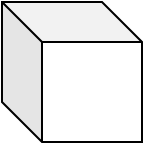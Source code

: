 <mxfile version="24.4.0" type="github">
  <diagram name="Page-1" id="QMYzr4L74i8ArJUZxdI3">
    <mxGraphModel dx="1434" dy="732" grid="1" gridSize="10" guides="1" tooltips="1" connect="1" arrows="1" fold="1" page="1" pageScale="1" pageWidth="850" pageHeight="1100" math="0" shadow="0">
      <root>
        <mxCell id="0" />
        <mxCell id="1" parent="0" />
        <mxCell id="7W8notNyCPmGTulAe8bZ-1" value="" style="shape=cube;whiteSpace=wrap;html=1;boundedLbl=1;backgroundOutline=1;darkOpacity=0.05;darkOpacity2=0.1;" vertex="1" parent="1">
          <mxGeometry x="350" y="300" width="70" height="70" as="geometry" />
        </mxCell>
      </root>
    </mxGraphModel>
  </diagram>
</mxfile>

